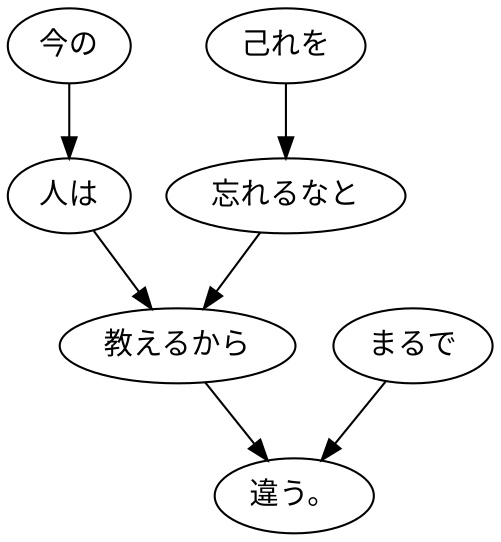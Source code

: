 digraph graph8518 {
	node0 [label="今の"];
	node1 [label="人は"];
	node2 [label="己れを"];
	node3 [label="忘れるなと"];
	node4 [label="教えるから"];
	node5 [label="まるで"];
	node6 [label="違う。"];
	node0 -> node1;
	node1 -> node4;
	node2 -> node3;
	node3 -> node4;
	node4 -> node6;
	node5 -> node6;
}
